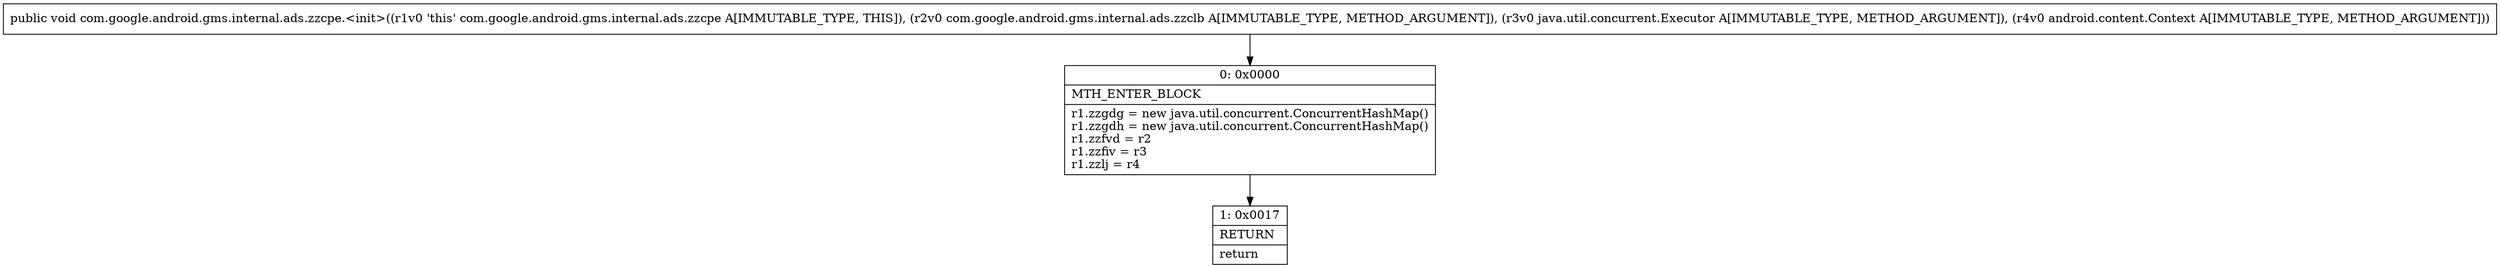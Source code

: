 digraph "CFG forcom.google.android.gms.internal.ads.zzcpe.\<init\>(Lcom\/google\/android\/gms\/internal\/ads\/zzclb;Ljava\/util\/concurrent\/Executor;Landroid\/content\/Context;)V" {
Node_0 [shape=record,label="{0\:\ 0x0000|MTH_ENTER_BLOCK\l|r1.zzgdg = new java.util.concurrent.ConcurrentHashMap()\lr1.zzgdh = new java.util.concurrent.ConcurrentHashMap()\lr1.zzfvd = r2\lr1.zzfiv = r3\lr1.zzlj = r4\l}"];
Node_1 [shape=record,label="{1\:\ 0x0017|RETURN\l|return\l}"];
MethodNode[shape=record,label="{public void com.google.android.gms.internal.ads.zzcpe.\<init\>((r1v0 'this' com.google.android.gms.internal.ads.zzcpe A[IMMUTABLE_TYPE, THIS]), (r2v0 com.google.android.gms.internal.ads.zzclb A[IMMUTABLE_TYPE, METHOD_ARGUMENT]), (r3v0 java.util.concurrent.Executor A[IMMUTABLE_TYPE, METHOD_ARGUMENT]), (r4v0 android.content.Context A[IMMUTABLE_TYPE, METHOD_ARGUMENT])) }"];
MethodNode -> Node_0;
Node_0 -> Node_1;
}

